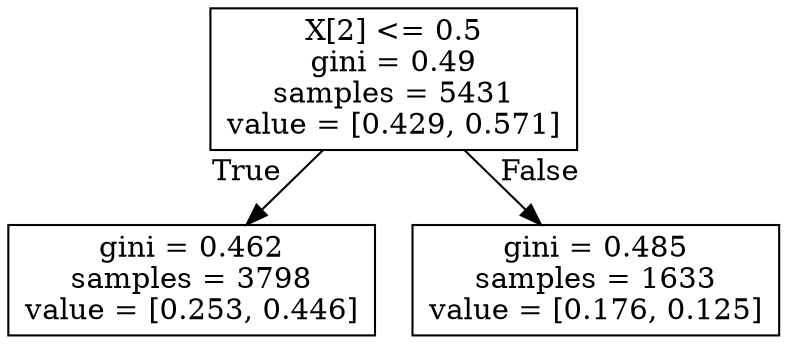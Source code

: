 digraph Tree {
node [shape=box] ;
0 [label="X[2] <= 0.5\ngini = 0.49\nsamples = 5431\nvalue = [0.429, 0.571]"] ;
1 [label="gini = 0.462\nsamples = 3798\nvalue = [0.253, 0.446]"] ;
0 -> 1 [labeldistance=2.5, labelangle=45, headlabel="True"] ;
2 [label="gini = 0.485\nsamples = 1633\nvalue = [0.176, 0.125]"] ;
0 -> 2 [labeldistance=2.5, labelangle=-45, headlabel="False"] ;
}